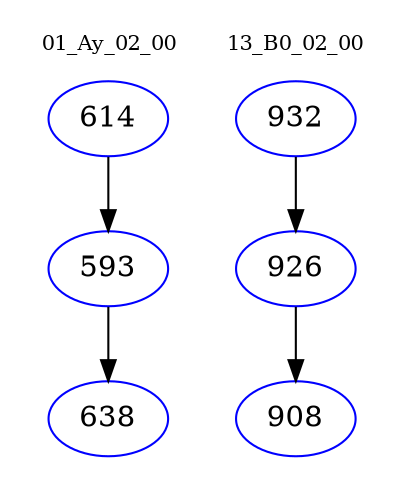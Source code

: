 digraph{
subgraph cluster_0 {
color = white
label = "01_Ay_02_00";
fontsize=10;
T0_614 [label="614", color="blue"]
T0_614 -> T0_593 [color="black"]
T0_593 [label="593", color="blue"]
T0_593 -> T0_638 [color="black"]
T0_638 [label="638", color="blue"]
}
subgraph cluster_1 {
color = white
label = "13_B0_02_00";
fontsize=10;
T1_932 [label="932", color="blue"]
T1_932 -> T1_926 [color="black"]
T1_926 [label="926", color="blue"]
T1_926 -> T1_908 [color="black"]
T1_908 [label="908", color="blue"]
}
}
